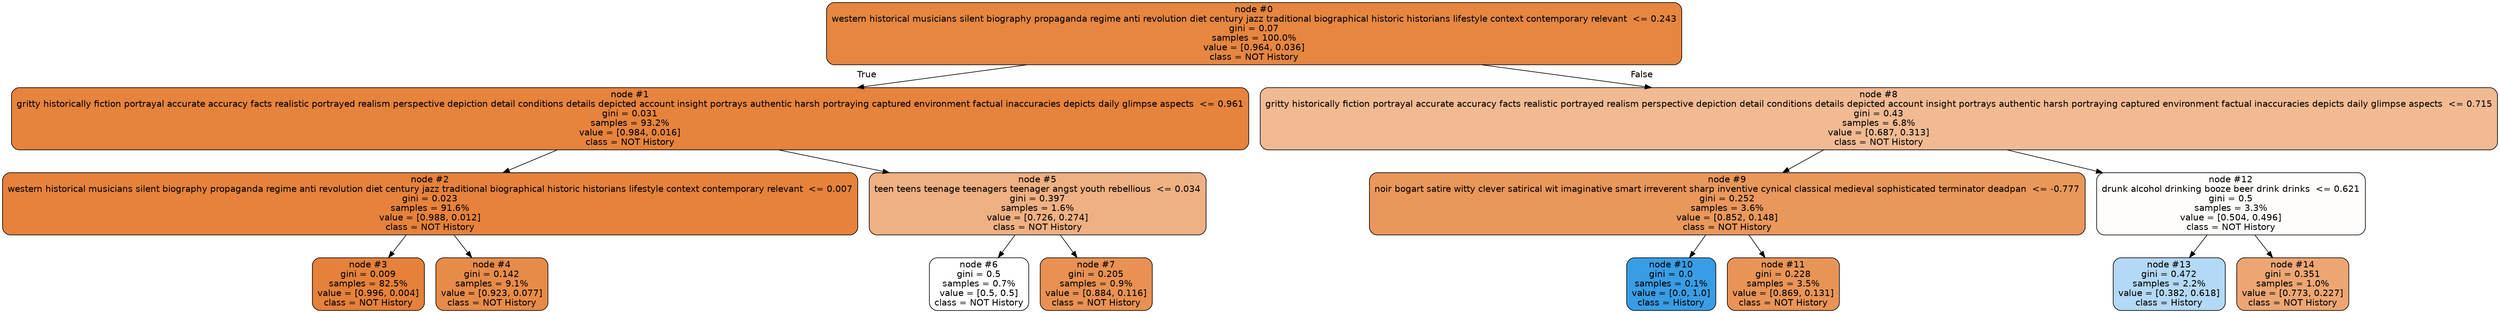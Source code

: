 digraph Tree {
node [shape=box, style="filled, rounded", color="black", fontname=helvetica] ;
edge [fontname=helvetica] ;
0 [label="node #0\nwestern historical musicians silent biography propaganda regime anti revolution diet century jazz traditional biographical historic historians lifestyle context contemporary relevant  <= 0.243\ngini = 0.07\nsamples = 100.0%\nvalue = [0.964, 0.036]\nclass = NOT History", fillcolor="#e58139f5"] ;
1 [label="node #1\ngritty historically fiction portrayal accurate accuracy facts realistic portrayed realism perspective depiction detail conditions details depicted account insight portrays authentic harsh portraying captured environment factual inaccuracies depicts daily glimpse aspects  <= 0.961\ngini = 0.031\nsamples = 93.2%\nvalue = [0.984, 0.016]\nclass = NOT History", fillcolor="#e58139fb"] ;
0 -> 1 [labeldistance=2.5, labelangle=45, headlabel="True"] ;
2 [label="node #2\nwestern historical musicians silent biography propaganda regime anti revolution diet century jazz traditional biographical historic historians lifestyle context contemporary relevant  <= 0.007\ngini = 0.023\nsamples = 91.6%\nvalue = [0.988, 0.012]\nclass = NOT History", fillcolor="#e58139fc"] ;
1 -> 2 ;
3 [label="node #3\ngini = 0.009\nsamples = 82.5%\nvalue = [0.996, 0.004]\nclass = NOT History", fillcolor="#e58139fe"] ;
2 -> 3 ;
4 [label="node #4\ngini = 0.142\nsamples = 9.1%\nvalue = [0.923, 0.077]\nclass = NOT History", fillcolor="#e58139ea"] ;
2 -> 4 ;
5 [label="node #5\nteen teens teenage teenagers teenager angst youth rebellious  <= 0.034\ngini = 0.397\nsamples = 1.6%\nvalue = [0.726, 0.274]\nclass = NOT History", fillcolor="#e581399f"] ;
1 -> 5 ;
6 [label="node #6\ngini = 0.5\nsamples = 0.7%\nvalue = [0.5, 0.5]\nclass = NOT History", fillcolor="#e5813900"] ;
5 -> 6 ;
7 [label="node #7\ngini = 0.205\nsamples = 0.9%\nvalue = [0.884, 0.116]\nclass = NOT History", fillcolor="#e58139de"] ;
5 -> 7 ;
8 [label="node #8\ngritty historically fiction portrayal accurate accuracy facts realistic portrayed realism perspective depiction detail conditions details depicted account insight portrays authentic harsh portraying captured environment factual inaccuracies depicts daily glimpse aspects  <= 0.715\ngini = 0.43\nsamples = 6.8%\nvalue = [0.687, 0.313]\nclass = NOT History", fillcolor="#e581398b"] ;
0 -> 8 [labeldistance=2.5, labelangle=-45, headlabel="False"] ;
9 [label="node #9\nnoir bogart satire witty clever satirical wit imaginative smart irreverent sharp inventive cynical classical medieval sophisticated terminator deadpan  <= -0.777\ngini = 0.252\nsamples = 3.6%\nvalue = [0.852, 0.148]\nclass = NOT History", fillcolor="#e58139d3"] ;
8 -> 9 ;
10 [label="node #10\ngini = 0.0\nsamples = 0.1%\nvalue = [0.0, 1.0]\nclass = History", fillcolor="#399de5ff"] ;
9 -> 10 ;
11 [label="node #11\ngini = 0.228\nsamples = 3.5%\nvalue = [0.869, 0.131]\nclass = NOT History", fillcolor="#e58139d8"] ;
9 -> 11 ;
12 [label="node #12\ndrunk alcohol drinking booze beer drink drinks  <= 0.621\ngini = 0.5\nsamples = 3.3%\nvalue = [0.504, 0.496]\nclass = NOT History", fillcolor="#e5813904"] ;
8 -> 12 ;
13 [label="node #13\ngini = 0.472\nsamples = 2.2%\nvalue = [0.382, 0.618]\nclass = History", fillcolor="#399de561"] ;
12 -> 13 ;
14 [label="node #14\ngini = 0.351\nsamples = 1.0%\nvalue = [0.773, 0.227]\nclass = NOT History", fillcolor="#e58139b4"] ;
12 -> 14 ;
}